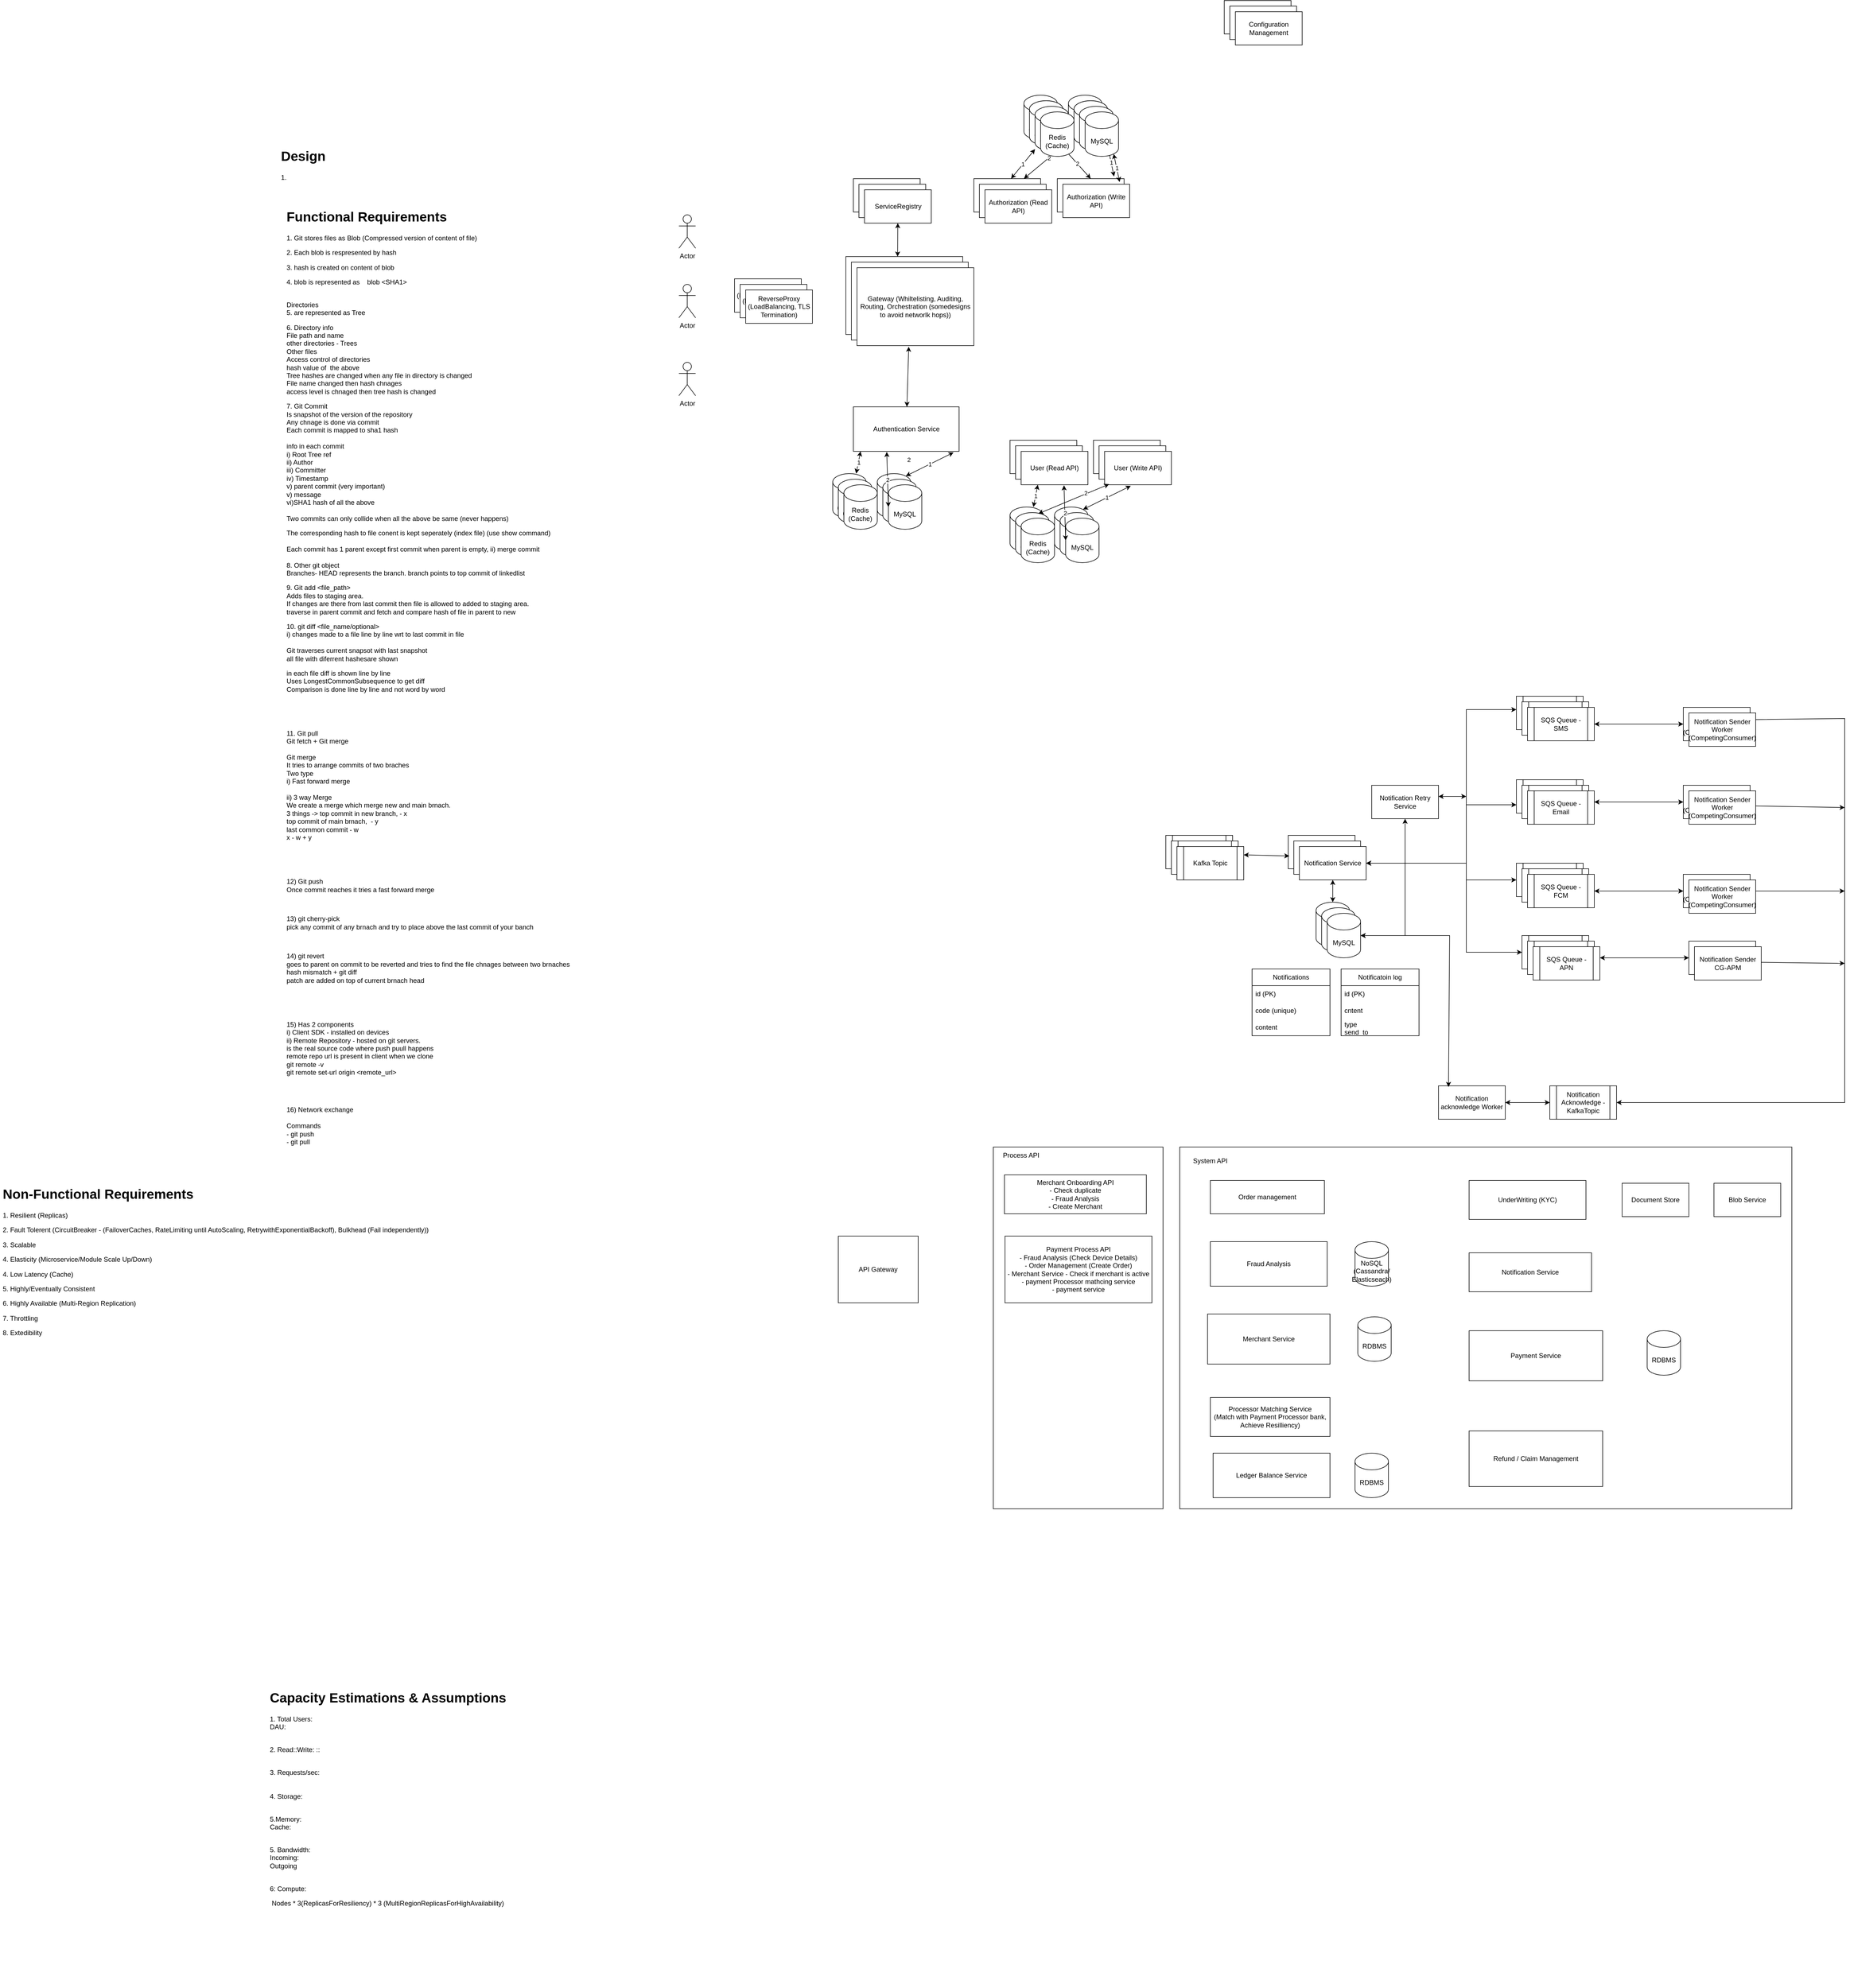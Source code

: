 <mxfile version="20.8.3"><diagram id="5IbY6chEuLYtdWxYGzNw" name="Page-1"><mxGraphModel dx="2820" dy="1535" grid="1" gridSize="10" guides="1" tooltips="1" connect="1" arrows="1" fold="1" page="1" pageScale="1" pageWidth="850" pageHeight="1100" math="0" shadow="0"><root><mxCell id="0"/><mxCell id="1" parent="0"/><mxCell id="gwHCqsxIp7rP5MhEEpe_-1" value="API Gateway (Authentication)" style="rounded=0;whiteSpace=wrap;html=1;" parent="1" vertex="1"><mxGeometry x="170" y="160" width="210" height="140" as="geometry"/></mxCell><mxCell id="gwHCqsxIp7rP5MhEEpe_-2" value="Authorization" style="rounded=0;whiteSpace=wrap;html=1;" parent="1" vertex="1"><mxGeometry x="550" y="20" width="120" height="60" as="geometry"/></mxCell><mxCell id="gwHCqsxIp7rP5MhEEpe_-3" value="ServiceRegistry" style="rounded=0;whiteSpace=wrap;html=1;" parent="1" vertex="1"><mxGeometry x="183.52" y="20" width="120" height="60" as="geometry"/></mxCell><mxCell id="gwHCqsxIp7rP5MhEEpe_-4" value="ReverseProxy (LoadBalancing, TLS Termination)" style="rounded=0;whiteSpace=wrap;html=1;" parent="1" vertex="1"><mxGeometry x="-30" y="200" width="120" height="60" as="geometry"/></mxCell><mxCell id="gwHCqsxIp7rP5MhEEpe_-5" value="ReverseProxy (LoadBalancing, TLS Termination)" style="rounded=0;whiteSpace=wrap;html=1;" parent="1" vertex="1"><mxGeometry x="-20" y="210" width="120" height="60" as="geometry"/></mxCell><mxCell id="gwHCqsxIp7rP5MhEEpe_-6" value="ReverseProxy (LoadBalancing, TLS Termination)" style="rounded=0;whiteSpace=wrap;html=1;" parent="1" vertex="1"><mxGeometry x="-10" y="220" width="120" height="60" as="geometry"/></mxCell><mxCell id="gwHCqsxIp7rP5MhEEpe_-7" value="API Gateway (Authentication)" style="rounded=0;whiteSpace=wrap;html=1;" parent="1" vertex="1"><mxGeometry x="180" y="170" width="210" height="140" as="geometry"/></mxCell><mxCell id="gwHCqsxIp7rP5MhEEpe_-8" value="Gateway (Whiltelisting, Auditing, Routing, Orchestration (somedesigns to avoid networlk hops))" style="rounded=0;whiteSpace=wrap;html=1;" parent="1" vertex="1"><mxGeometry x="190" y="180" width="210" height="140" as="geometry"/></mxCell><mxCell id="gwHCqsxIp7rP5MhEEpe_-9" value="ServiceRegistry" style="rounded=0;whiteSpace=wrap;html=1;" parent="1" vertex="1"><mxGeometry x="193.52" y="30" width="120" height="60" as="geometry"/></mxCell><mxCell id="gwHCqsxIp7rP5MhEEpe_-10" value="ServiceRegistry" style="rounded=0;whiteSpace=wrap;html=1;" parent="1" vertex="1"><mxGeometry x="203.52" y="40" width="120" height="60" as="geometry"/></mxCell><mxCell id="gwHCqsxIp7rP5MhEEpe_-11" value="Authorization (Write API)" style="rounded=0;whiteSpace=wrap;html=1;" parent="1" vertex="1"><mxGeometry x="560" y="30" width="120" height="60" as="geometry"/></mxCell><mxCell id="gwHCqsxIp7rP5MhEEpe_-13" value="User" style="rounded=0;whiteSpace=wrap;html=1;" parent="1" vertex="1"><mxGeometry x="465" y="490" width="120" height="60" as="geometry"/></mxCell><mxCell id="gwHCqsxIp7rP5MhEEpe_-14" value="User" style="rounded=0;whiteSpace=wrap;html=1;" parent="1" vertex="1"><mxGeometry x="475" y="500" width="120" height="60" as="geometry"/></mxCell><mxCell id="gwHCqsxIp7rP5MhEEpe_-15" value="User (Read API)" style="rounded=0;whiteSpace=wrap;html=1;" parent="1" vertex="1"><mxGeometry x="485" y="510" width="120" height="60" as="geometry"/></mxCell><mxCell id="gwHCqsxIp7rP5MhEEpe_-16" value="MySQL" style="shape=cylinder3;whiteSpace=wrap;html=1;boundedLbl=1;backgroundOutline=1;size=15;" parent="1" vertex="1"><mxGeometry x="570" y="-130" width="60" height="80" as="geometry"/></mxCell><mxCell id="gwHCqsxIp7rP5MhEEpe_-18" value="Redis (Cache)" style="shape=cylinder3;whiteSpace=wrap;html=1;boundedLbl=1;backgroundOutline=1;size=15;" parent="1" vertex="1"><mxGeometry x="490" y="-130" width="60" height="80" as="geometry"/></mxCell><mxCell id="gwHCqsxIp7rP5MhEEpe_-22" value="MySQL" style="shape=cylinder3;whiteSpace=wrap;html=1;boundedLbl=1;backgroundOutline=1;size=15;" parent="1" vertex="1"><mxGeometry x="580" y="-120" width="60" height="80" as="geometry"/></mxCell><mxCell id="gwHCqsxIp7rP5MhEEpe_-23" value="Redis (Cache)" style="shape=cylinder3;whiteSpace=wrap;html=1;boundedLbl=1;backgroundOutline=1;size=15;" parent="1" vertex="1"><mxGeometry x="500" y="-120" width="60" height="80" as="geometry"/></mxCell><mxCell id="gwHCqsxIp7rP5MhEEpe_-24" value="MySQL" style="shape=cylinder3;whiteSpace=wrap;html=1;boundedLbl=1;backgroundOutline=1;size=15;" parent="1" vertex="1"><mxGeometry x="590" y="-110" width="60" height="80" as="geometry"/></mxCell><mxCell id="gwHCqsxIp7rP5MhEEpe_-25" value="Redis (Cache)" style="shape=cylinder3;whiteSpace=wrap;html=1;boundedLbl=1;backgroundOutline=1;size=15;" parent="1" vertex="1"><mxGeometry x="510" y="-110" width="60" height="80" as="geometry"/></mxCell><mxCell id="gwHCqsxIp7rP5MhEEpe_-55" value="Authorization" style="rounded=0;whiteSpace=wrap;html=1;" parent="1" vertex="1"><mxGeometry x="400" y="20" width="120" height="60" as="geometry"/></mxCell><mxCell id="gwHCqsxIp7rP5MhEEpe_-56" value="Authorization" style="rounded=0;whiteSpace=wrap;html=1;" parent="1" vertex="1"><mxGeometry x="410" y="30" width="120" height="60" as="geometry"/></mxCell><mxCell id="gwHCqsxIp7rP5MhEEpe_-57" value="Authorization (Read API)" style="rounded=0;whiteSpace=wrap;html=1;" parent="1" vertex="1"><mxGeometry x="420" y="40" width="120" height="60" as="geometry"/></mxCell><mxCell id="gwHCqsxIp7rP5MhEEpe_-58" value="1" style="endArrow=classic;startArrow=classic;html=1;rounded=0;exitX=0.85;exitY=-0.067;exitDx=0;exitDy=0;exitPerimeter=0;entryX=0.855;entryY=1;entryDx=0;entryDy=-4.35;entryPerimeter=0;" parent="1" source="gwHCqsxIp7rP5MhEEpe_-2" target="gwHCqsxIp7rP5MhEEpe_-24" edge="1"><mxGeometry width="50" height="50" relative="1" as="geometry"><mxPoint x="660" y="-30" as="sourcePoint"/><mxPoint x="710" y="-80" as="targetPoint"/></mxGeometry></mxCell><mxCell id="gwHCqsxIp7rP5MhEEpe_-59" value="1" style="endArrow=classic;startArrow=classic;html=1;rounded=0;exitX=0.558;exitY=0;exitDx=0;exitDy=0;exitPerimeter=0;" parent="1" source="gwHCqsxIp7rP5MhEEpe_-55" target="gwHCqsxIp7rP5MhEEpe_-25" edge="1"><mxGeometry width="50" height="50" relative="1" as="geometry"><mxPoint x="660" y="-30" as="sourcePoint"/><mxPoint x="710" y="-80" as="targetPoint"/></mxGeometry></mxCell><mxCell id="gwHCqsxIp7rP5MhEEpe_-60" value="2" style="endArrow=classic;startArrow=classic;html=1;rounded=0;exitX=0.75;exitY=0;exitDx=0;exitDy=0;entryX=0;entryY=1;entryDx=0;entryDy=-15;entryPerimeter=0;" parent="1" source="gwHCqsxIp7rP5MhEEpe_-55" target="gwHCqsxIp7rP5MhEEpe_-22" edge="1"><mxGeometry width="50" height="50" relative="1" as="geometry"><mxPoint x="660" y="-30" as="sourcePoint"/><mxPoint x="710" y="-80" as="targetPoint"/></mxGeometry></mxCell><mxCell id="gwHCqsxIp7rP5MhEEpe_-61" value="2" style="endArrow=classic;startArrow=classic;html=1;rounded=0;exitX=0.5;exitY=0;exitDx=0;exitDy=0;entryX=0.855;entryY=1;entryDx=0;entryDy=-4.35;entryPerimeter=0;" parent="1" source="gwHCqsxIp7rP5MhEEpe_-2" target="gwHCqsxIp7rP5MhEEpe_-25" edge="1"><mxGeometry width="50" height="50" relative="1" as="geometry"><mxPoint x="660" y="-30" as="sourcePoint"/><mxPoint x="710" y="-80" as="targetPoint"/></mxGeometry></mxCell><mxCell id="gwHCqsxIp7rP5MhEEpe_-63" value="MySQL" style="shape=cylinder3;whiteSpace=wrap;html=1;boundedLbl=1;backgroundOutline=1;size=15;" parent="1" vertex="1"><mxGeometry x="580" y="-120" width="60" height="80" as="geometry"/></mxCell><mxCell id="gwHCqsxIp7rP5MhEEpe_-64" value="Redis (Cache)" style="shape=cylinder3;whiteSpace=wrap;html=1;boundedLbl=1;backgroundOutline=1;size=15;" parent="1" vertex="1"><mxGeometry x="500" y="-120" width="60" height="80" as="geometry"/></mxCell><mxCell id="gwHCqsxIp7rP5MhEEpe_-65" value="MySQL" style="shape=cylinder3;whiteSpace=wrap;html=1;boundedLbl=1;backgroundOutline=1;size=15;" parent="1" vertex="1"><mxGeometry x="590" y="-110" width="60" height="80" as="geometry"/></mxCell><mxCell id="gwHCqsxIp7rP5MhEEpe_-66" value="Redis (Cache)" style="shape=cylinder3;whiteSpace=wrap;html=1;boundedLbl=1;backgroundOutline=1;size=15;" parent="1" vertex="1"><mxGeometry x="510" y="-110" width="60" height="80" as="geometry"/></mxCell><mxCell id="gwHCqsxIp7rP5MhEEpe_-67" value="MySQL" style="shape=cylinder3;whiteSpace=wrap;html=1;boundedLbl=1;backgroundOutline=1;size=15;" parent="1" vertex="1"><mxGeometry x="600" y="-100" width="60" height="80" as="geometry"/></mxCell><mxCell id="gwHCqsxIp7rP5MhEEpe_-68" value="Redis (Cache)" style="shape=cylinder3;whiteSpace=wrap;html=1;boundedLbl=1;backgroundOutline=1;size=15;" parent="1" vertex="1"><mxGeometry x="520" y="-100" width="60" height="80" as="geometry"/></mxCell><mxCell id="gwHCqsxIp7rP5MhEEpe_-69" value="1" style="endArrow=classic;startArrow=classic;html=1;rounded=0;exitX=0.85;exitY=-0.067;exitDx=0;exitDy=0;exitPerimeter=0;entryX=0.855;entryY=1;entryDx=0;entryDy=-4.35;entryPerimeter=0;" parent="1" target="gwHCqsxIp7rP5MhEEpe_-67" edge="1"><mxGeometry width="50" height="50" relative="1" as="geometry"><mxPoint x="662" y="25.98" as="sourcePoint"/><mxPoint x="720" y="-70" as="targetPoint"/></mxGeometry></mxCell><mxCell id="gwHCqsxIp7rP5MhEEpe_-70" value="MySQL" style="shape=cylinder3;whiteSpace=wrap;html=1;boundedLbl=1;backgroundOutline=1;size=15;" parent="1" vertex="1"><mxGeometry x="545" y="610" width="60" height="80" as="geometry"/></mxCell><mxCell id="gwHCqsxIp7rP5MhEEpe_-71" value="Redis (Cache)" style="shape=cylinder3;whiteSpace=wrap;html=1;boundedLbl=1;backgroundOutline=1;size=15;" parent="1" vertex="1"><mxGeometry x="465" y="610" width="60" height="80" as="geometry"/></mxCell><mxCell id="gwHCqsxIp7rP5MhEEpe_-72" value="MySQL" style="shape=cylinder3;whiteSpace=wrap;html=1;boundedLbl=1;backgroundOutline=1;size=15;" parent="1" vertex="1"><mxGeometry x="555" y="620" width="60" height="80" as="geometry"/></mxCell><mxCell id="gwHCqsxIp7rP5MhEEpe_-73" value="Redis (Cache)" style="shape=cylinder3;whiteSpace=wrap;html=1;boundedLbl=1;backgroundOutline=1;size=15;" parent="1" vertex="1"><mxGeometry x="475" y="620" width="60" height="80" as="geometry"/></mxCell><mxCell id="gwHCqsxIp7rP5MhEEpe_-74" value="MySQL" style="shape=cylinder3;whiteSpace=wrap;html=1;boundedLbl=1;backgroundOutline=1;size=15;" parent="1" vertex="1"><mxGeometry x="565" y="630" width="60" height="80" as="geometry"/></mxCell><mxCell id="gwHCqsxIp7rP5MhEEpe_-75" value="Redis (Cache)" style="shape=cylinder3;whiteSpace=wrap;html=1;boundedLbl=1;backgroundOutline=1;size=15;" parent="1" vertex="1"><mxGeometry x="485" y="630" width="60" height="80" as="geometry"/></mxCell><mxCell id="gwHCqsxIp7rP5MhEEpe_-77" value="1" style="endArrow=classic;startArrow=classic;html=1;rounded=0;exitX=0.7;exitY=0;exitDx=0;exitDy=0;exitPerimeter=0;entryX=0.25;entryY=1;entryDx=0;entryDy=0;" parent="1" source="gwHCqsxIp7rP5MhEEpe_-71" target="gwHCqsxIp7rP5MhEEpe_-15" edge="1"><mxGeometry width="50" height="50" relative="1" as="geometry"><mxPoint x="965" y="460" as="sourcePoint"/><mxPoint x="1015" y="410" as="targetPoint"/></mxGeometry></mxCell><mxCell id="gwHCqsxIp7rP5MhEEpe_-79" value="User" style="rounded=0;whiteSpace=wrap;html=1;" parent="1" vertex="1"><mxGeometry x="615" y="490" width="120" height="60" as="geometry"/></mxCell><mxCell id="gwHCqsxIp7rP5MhEEpe_-80" value="User" style="rounded=0;whiteSpace=wrap;html=1;" parent="1" vertex="1"><mxGeometry x="625" y="500" width="120" height="60" as="geometry"/></mxCell><mxCell id="gwHCqsxIp7rP5MhEEpe_-81" value="User (Write API)" style="rounded=0;whiteSpace=wrap;html=1;" parent="1" vertex="1"><mxGeometry x="635" y="510" width="120" height="60" as="geometry"/></mxCell><mxCell id="gwHCqsxIp7rP5MhEEpe_-82" value="1" style="endArrow=classic;startArrow=classic;html=1;rounded=0;exitX=0.855;exitY=0;exitDx=0;exitDy=4.35;exitPerimeter=0;entryX=0.392;entryY=1.033;entryDx=0;entryDy=0;entryPerimeter=0;" parent="1" source="gwHCqsxIp7rP5MhEEpe_-70" target="gwHCqsxIp7rP5MhEEpe_-81" edge="1"><mxGeometry width="50" height="50" relative="1" as="geometry"><mxPoint x="965" y="550" as="sourcePoint"/><mxPoint x="1015" y="500" as="targetPoint"/></mxGeometry></mxCell><mxCell id="gwHCqsxIp7rP5MhEEpe_-83" value="2" style="endArrow=classic;startArrow=classic;html=1;rounded=0;entryX=0.642;entryY=1.017;entryDx=0;entryDy=0;entryPerimeter=0;exitX=0;exitY=0.5;exitDx=0;exitDy=0;exitPerimeter=0;" parent="1" source="gwHCqsxIp7rP5MhEEpe_-74" target="gwHCqsxIp7rP5MhEEpe_-15" edge="1"><mxGeometry width="50" height="50" relative="1" as="geometry"><mxPoint x="965" y="550" as="sourcePoint"/><mxPoint x="1015" y="500" as="targetPoint"/></mxGeometry></mxCell><mxCell id="gwHCqsxIp7rP5MhEEpe_-84" value="" style="endArrow=classic;startArrow=classic;html=1;rounded=0;exitX=0.683;exitY=0.025;exitDx=0;exitDy=0;exitPerimeter=0;entryX=0.067;entryY=0.983;entryDx=0;entryDy=0;entryPerimeter=0;" parent="1" source="gwHCqsxIp7rP5MhEEpe_-73" target="gwHCqsxIp7rP5MhEEpe_-81" edge="1"><mxGeometry width="50" height="50" relative="1" as="geometry"><mxPoint x="965" y="550" as="sourcePoint"/><mxPoint x="1015" y="500" as="targetPoint"/></mxGeometry></mxCell><mxCell id="gwHCqsxIp7rP5MhEEpe_-85" value="2" style="edgeLabel;html=1;align=center;verticalAlign=middle;resizable=0;points=[];" parent="gwHCqsxIp7rP5MhEEpe_-84" vertex="1" connectable="0"><mxGeometry x="0.352" y="2" relative="1" as="geometry"><mxPoint as="offset"/></mxGeometry></mxCell><mxCell id="gwHCqsxIp7rP5MhEEpe_-108" value="Authentication Service" style="rounded=0;whiteSpace=wrap;html=1;" parent="1" vertex="1"><mxGeometry x="183.52" y="430" width="190" height="80" as="geometry"/></mxCell><mxCell id="gwHCqsxIp7rP5MhEEpe_-109" value="MySQL" style="shape=cylinder3;whiteSpace=wrap;html=1;boundedLbl=1;backgroundOutline=1;size=15;" parent="1" vertex="1"><mxGeometry x="226.48" y="550" width="60" height="80" as="geometry"/></mxCell><mxCell id="gwHCqsxIp7rP5MhEEpe_-110" value="Redis (Cache)" style="shape=cylinder3;whiteSpace=wrap;html=1;boundedLbl=1;backgroundOutline=1;size=15;" parent="1" vertex="1"><mxGeometry x="146.48" y="550" width="60" height="80" as="geometry"/></mxCell><mxCell id="gwHCqsxIp7rP5MhEEpe_-111" value="MySQL" style="shape=cylinder3;whiteSpace=wrap;html=1;boundedLbl=1;backgroundOutline=1;size=15;" parent="1" vertex="1"><mxGeometry x="236.48" y="560" width="60" height="80" as="geometry"/></mxCell><mxCell id="gwHCqsxIp7rP5MhEEpe_-112" value="Redis (Cache)" style="shape=cylinder3;whiteSpace=wrap;html=1;boundedLbl=1;backgroundOutline=1;size=15;" parent="1" vertex="1"><mxGeometry x="156.48" y="560" width="60" height="80" as="geometry"/></mxCell><mxCell id="gwHCqsxIp7rP5MhEEpe_-113" value="MySQL" style="shape=cylinder3;whiteSpace=wrap;html=1;boundedLbl=1;backgroundOutline=1;size=15;" parent="1" vertex="1"><mxGeometry x="246.48" y="570" width="60" height="80" as="geometry"/></mxCell><mxCell id="gwHCqsxIp7rP5MhEEpe_-114" value="Redis (Cache)" style="shape=cylinder3;whiteSpace=wrap;html=1;boundedLbl=1;backgroundOutline=1;size=15;" parent="1" vertex="1"><mxGeometry x="166.48" y="570" width="60" height="80" as="geometry"/></mxCell><mxCell id="gwHCqsxIp7rP5MhEEpe_-115" value="1" style="endArrow=classic;startArrow=classic;html=1;rounded=0;exitX=0.7;exitY=0;exitDx=0;exitDy=0;exitPerimeter=0;entryX=0.25;entryY=1;entryDx=0;entryDy=0;" parent="1" source="gwHCqsxIp7rP5MhEEpe_-110" edge="1"><mxGeometry width="50" height="50" relative="1" as="geometry"><mxPoint x="646.48" y="400" as="sourcePoint"/><mxPoint x="196.48" y="510" as="targetPoint"/></mxGeometry></mxCell><mxCell id="gwHCqsxIp7rP5MhEEpe_-116" value="1" style="endArrow=classic;startArrow=classic;html=1;rounded=0;exitX=0.855;exitY=0;exitDx=0;exitDy=4.35;exitPerimeter=0;entryX=0.392;entryY=1.033;entryDx=0;entryDy=0;entryPerimeter=0;" parent="1" source="gwHCqsxIp7rP5MhEEpe_-109" edge="1"><mxGeometry width="50" height="50" relative="1" as="geometry"><mxPoint x="646.48" y="490" as="sourcePoint"/><mxPoint x="363.52" y="511.98" as="targetPoint"/></mxGeometry></mxCell><mxCell id="gwHCqsxIp7rP5MhEEpe_-117" value="2" style="endArrow=classic;startArrow=classic;html=1;rounded=0;entryX=0.642;entryY=1.017;entryDx=0;entryDy=0;entryPerimeter=0;exitX=0;exitY=0.5;exitDx=0;exitDy=0;exitPerimeter=0;" parent="1" source="gwHCqsxIp7rP5MhEEpe_-113" edge="1"><mxGeometry width="50" height="50" relative="1" as="geometry"><mxPoint x="646.48" y="490" as="sourcePoint"/><mxPoint x="243.52" y="511.02" as="targetPoint"/></mxGeometry></mxCell><mxCell id="gwHCqsxIp7rP5MhEEpe_-118" value="2" style="edgeLabel;html=1;align=center;verticalAlign=middle;resizable=0;points=[];" parent="1" vertex="1" connectable="0"><mxGeometry x="282.517" y="524.34" as="geometry"/></mxCell><mxCell id="gwHCqsxIp7rP5MhEEpe_-119" value="" style="endArrow=classic;startArrow=classic;html=1;rounded=0;exitX=0.443;exitY=0;exitDx=0;exitDy=0;exitPerimeter=0;" parent="1" source="gwHCqsxIp7rP5MhEEpe_-1" target="gwHCqsxIp7rP5MhEEpe_-10" edge="1"><mxGeometry width="50" height="50" relative="1" as="geometry"><mxPoint x="670" y="270" as="sourcePoint"/><mxPoint x="720" y="220" as="targetPoint"/></mxGeometry></mxCell><mxCell id="kbgFcAGoHfSZG_7xuQN--1" value="&lt;h1&gt;Functional Requirements&lt;br&gt;&lt;/h1&gt;&lt;p&gt;1. Git stores files as Blob (Compressed version of content of file)&lt;br&gt;&lt;/p&gt;&lt;p&gt;2. Each blob is respresented by hash&lt;br&gt;&lt;/p&gt;&lt;p&gt;3. hash is created on content of blob&lt;br&gt;&lt;/p&gt;&lt;p&gt;4. blob is represented as&amp;nbsp;&amp;nbsp;&amp;nbsp; blob &amp;lt;SHA1&amp;gt;&lt;br&gt;&lt;/p&gt;&lt;p&gt;&lt;br&gt;Directories&lt;br&gt;5. are represented as Tree&lt;br&gt;&lt;/p&gt;&lt;p&gt;6. Directory info&lt;br&gt;File path and name&lt;br&gt;other directories - Trees&lt;br&gt;Other files&lt;br&gt;Access control of directories&lt;br&gt;hash value of&amp;nbsp; the above&lt;br&gt;Tree hashes are changed when any file in directory is changed&lt;br&gt;File name changed then hash chnages&lt;br&gt;access level is chnaged then tree hash is changed&lt;br&gt;&lt;/p&gt;&lt;p&gt;7. Git Commit&lt;br&gt;Is snapshot of the version of the repository&lt;br&gt;Any chnage is done via commit&lt;br&gt;Each commit is mapped to sha1 hash&lt;br&gt;&lt;br&gt;info in each commit&lt;br&gt;i) Root Tree ref&lt;br&gt;ii) Author&lt;br&gt;iii) Committer&lt;br&gt;iv) Timestamp&lt;br&gt;v) parent commit (very important)&lt;br&gt;v) message&lt;br&gt;vi)SHA1 hash of all the above&lt;br&gt;&lt;br&gt;Two commits can only collide when all the above be same (never happens)&lt;br&gt;&lt;/p&gt;&lt;p&gt;The corresponding hash to file conent is kept seperately (index file) (use show command)&lt;br&gt;&lt;br&gt;Each commit has 1 parent except first commit when parent is empty, ii) merge commit&lt;br&gt;&lt;br&gt;8. Other git object&lt;br&gt;Branches- HEAD represents the branch. branch points to top commit of linkedlist&lt;br&gt;&lt;/p&gt;&lt;p&gt;9. Git add &amp;lt;file_path&amp;gt;&lt;br&gt;Adds files to staging area.&lt;br&gt;If changes are there from last commit then file is allowed to added to staging area.&lt;br&gt;traverse in parent commit and fetch and compare hash of file in parent to new&lt;br&gt;&lt;/p&gt;&lt;p&gt;10. git diff &amp;lt;file_name/optional&amp;gt;&lt;br&gt;i) changes made to a file line by line wrt to last commit in file&lt;br&gt;&lt;br&gt;Git traverses current snapsot with last snapshot&lt;br&gt;all file with diferrent hashesare shown&lt;/p&gt;&lt;p&gt;in each file diff is shown line by line&lt;br&gt;Uses LongestCommonSubsequence to get diff&lt;br&gt;Comparison is done line by line and not word by word&lt;/p&gt;&lt;p&gt;&lt;br&gt;&lt;/p&gt;&lt;p&gt;&lt;br&gt;&lt;/p&gt;&lt;p&gt;11. Git pull&lt;br&gt;Git fetch + Git merge&lt;br&gt;&lt;br&gt;Git merge&lt;br&gt;It tries to arrange commits of two braches&lt;br&gt;Two type&lt;br&gt;i) Fast forward merge&lt;br&gt;&lt;br&gt;ii) 3 way Merge&lt;br&gt;We create a merge which merge new and main brnach.&lt;br&gt;3 things -&amp;gt; top commit in new branch, - x &lt;br&gt;top commit of main brnach,&amp;nbsp; - y&lt;br&gt;last common commit - w&lt;br&gt;x - w + y&lt;/p&gt;&lt;p&gt;&lt;br&gt;&lt;/p&gt;&lt;p&gt;&lt;br&gt;&lt;/p&gt;&lt;p&gt;12) Git push&lt;br&gt;Once commit reaches it tries a fast forward merge&lt;/p&gt;&lt;p&gt;&lt;br&gt;&lt;/p&gt;&lt;p&gt;13) git cherry-pick&lt;br&gt;pick any commit of any brnach and try to place above the last commit of your banch&lt;/p&gt;&lt;p&gt;&lt;br&gt;&lt;/p&gt;&lt;p&gt;14) git revert&lt;br&gt;goes to parent on commit to be reverted and tries to find the file chnages between two brnaches&lt;br&gt;hash mismatch + git diff&lt;br&gt;patch are added on top of current brnach head&lt;/p&gt;&lt;p&gt;&lt;br&gt;&lt;/p&gt;&lt;p&gt;&lt;br&gt;&lt;/p&gt;&lt;p&gt;15) Has 2 components&lt;br&gt;i) Client SDK - installed on devices&lt;br&gt;ii) Remote Repository - hosted on git servers.&lt;br&gt;is the real source code where push puull happens&lt;br&gt;remote repo url is present in client when we clone&lt;br&gt;git remote -v&lt;br&gt;git remote set-url origin &amp;lt;remote_url&amp;gt;&lt;br&gt;&lt;br&gt;&lt;/p&gt;&lt;p&gt;&lt;br&gt;&lt;/p&gt;&lt;p&gt;16) Network exchange&lt;br&gt;&lt;br&gt;Commands&lt;br&gt;- git push&lt;br&gt;- git pull&lt;br&gt;&lt;/p&gt;" style="text;html=1;strokeColor=none;fillColor=none;spacing=5;spacingTop=-20;whiteSpace=wrap;overflow=hidden;rounded=0;" parent="1" vertex="1"><mxGeometry x="-840" y="69" width="650" height="1801" as="geometry"/></mxCell><mxCell id="kbgFcAGoHfSZG_7xuQN--2" value="&lt;h1&gt;Non-Functional Requirements&lt;br&gt;&lt;/h1&gt;&lt;p&gt;1. Resilient (Replicas)&lt;br&gt;&lt;/p&gt;&lt;p&gt;2. Fault Tolerent (CircuitBreaker - (FailoverCaches, RateLimiting until AutoScaling, RetrywithExponentialBackoff), Bulkhead (Fail independently))&lt;br&gt;&lt;/p&gt;&lt;p&gt;3. Scalable&lt;/p&gt;&lt;p&gt;4. Elasticity (Microservice/Module Scale Up/Down)&lt;br&gt;&lt;/p&gt;&lt;p&gt;4. Low Latency (Cache)&lt;br&gt;&lt;/p&gt;&lt;p&gt;5. Highly/Eventually Consistent&lt;/p&gt;&lt;p&gt;6. Highly Available (Multi-Region Replication)&lt;br&gt;&lt;/p&gt;&lt;p&gt;7. Throttling&lt;/p&gt;&lt;p&gt;8. Extedibility&lt;br&gt;&lt;/p&gt;" style="text;html=1;strokeColor=none;fillColor=none;spacing=5;spacingTop=-20;whiteSpace=wrap;overflow=hidden;rounded=0;" parent="1" vertex="1"><mxGeometry x="-1350" y="1825" width="779" height="290" as="geometry"/></mxCell><mxCell id="kbgFcAGoHfSZG_7xuQN--3" value="&lt;h1&gt;Design&lt;br&gt;&lt;/h1&gt;&lt;p&gt;1.&lt;/p&gt;" style="text;html=1;strokeColor=none;fillColor=none;spacing=5;spacingTop=-20;whiteSpace=wrap;overflow=hidden;rounded=0;" parent="1" vertex="1"><mxGeometry x="-850" y="-40" width="720" height="160" as="geometry"/></mxCell><mxCell id="kbgFcAGoHfSZG_7xuQN--4" value="Actor" style="shape=umlActor;verticalLabelPosition=bottom;verticalAlign=top;html=1;outlineConnect=0;" parent="1" vertex="1"><mxGeometry x="-130" y="210" width="30" height="60" as="geometry"/></mxCell><mxCell id="kbgFcAGoHfSZG_7xuQN--5" value="Actor" style="shape=umlActor;verticalLabelPosition=bottom;verticalAlign=top;html=1;outlineConnect=0;" parent="1" vertex="1"><mxGeometry x="-130" y="350" width="30" height="60" as="geometry"/></mxCell><mxCell id="kbgFcAGoHfSZG_7xuQN--6" value="Actor" style="shape=umlActor;verticalLabelPosition=bottom;verticalAlign=top;html=1;outlineConnect=0;" parent="1" vertex="1"><mxGeometry x="-130" y="85" width="30" height="60" as="geometry"/></mxCell><mxCell id="kbgFcAGoHfSZG_7xuQN--7" value="" style="shape=process;whiteSpace=wrap;html=1;backgroundOutline=1;" parent="1" vertex="1"><mxGeometry x="745" y="1200" width="120" height="60" as="geometry"/></mxCell><mxCell id="kbgFcAGoHfSZG_7xuQN--11" value="Configuration Management" style="rounded=0;whiteSpace=wrap;html=1;" parent="1" vertex="1"><mxGeometry x="850" y="-300" width="120" height="60" as="geometry"/></mxCell><mxCell id="kbgFcAGoHfSZG_7xuQN--12" value="Configuration Management" style="rounded=0;whiteSpace=wrap;html=1;" parent="1" vertex="1"><mxGeometry x="860" y="-290" width="120" height="60" as="geometry"/></mxCell><mxCell id="kbgFcAGoHfSZG_7xuQN--13" value="Configuration Management" style="rounded=0;whiteSpace=wrap;html=1;" parent="1" vertex="1"><mxGeometry x="870" y="-280" width="120" height="60" as="geometry"/></mxCell><mxCell id="kbgFcAGoHfSZG_7xuQN--14" value="" style="endArrow=classic;startArrow=classic;html=1;rounded=0;entryX=0.443;entryY=1.014;entryDx=0;entryDy=0;entryPerimeter=0;" parent="1" source="gwHCqsxIp7rP5MhEEpe_-108" target="gwHCqsxIp7rP5MhEEpe_-8" edge="1"><mxGeometry width="50" height="50" relative="1" as="geometry"><mxPoint x="600" y="470" as="sourcePoint"/><mxPoint x="650" y="420" as="targetPoint"/></mxGeometry></mxCell><mxCell id="kbgFcAGoHfSZG_7xuQN--15" value="" style="shape=process;whiteSpace=wrap;html=1;backgroundOutline=1;" parent="1" vertex="1"><mxGeometry x="755" y="1210" width="120" height="60" as="geometry"/></mxCell><mxCell id="kbgFcAGoHfSZG_7xuQN--16" value="Kafka Topic" style="shape=process;whiteSpace=wrap;html=1;backgroundOutline=1;" parent="1" vertex="1"><mxGeometry x="765" y="1220" width="120" height="60" as="geometry"/></mxCell><mxCell id="kbgFcAGoHfSZG_7xuQN--17" value="Notification Service" style="rounded=0;whiteSpace=wrap;html=1;" parent="1" vertex="1"><mxGeometry x="965" y="1200" width="120" height="60" as="geometry"/></mxCell><mxCell id="kbgFcAGoHfSZG_7xuQN--18" value="Notification Service" style="rounded=0;whiteSpace=wrap;html=1;" parent="1" vertex="1"><mxGeometry x="975" y="1210" width="120" height="60" as="geometry"/></mxCell><mxCell id="kbgFcAGoHfSZG_7xuQN--19" value="Notification Service" style="rounded=0;whiteSpace=wrap;html=1;" parent="1" vertex="1"><mxGeometry x="985" y="1220" width="120" height="60" as="geometry"/></mxCell><mxCell id="kbgFcAGoHfSZG_7xuQN--21" value="" style="shape=process;whiteSpace=wrap;html=1;backgroundOutline=1;" parent="1" vertex="1"><mxGeometry x="1375" y="950" width="120" height="60" as="geometry"/></mxCell><mxCell id="kbgFcAGoHfSZG_7xuQN--22" value="" style="shape=process;whiteSpace=wrap;html=1;backgroundOutline=1;" parent="1" vertex="1"><mxGeometry x="1375" y="1100" width="120" height="60" as="geometry"/></mxCell><mxCell id="kbgFcAGoHfSZG_7xuQN--23" value="" style="shape=process;whiteSpace=wrap;html=1;backgroundOutline=1;" parent="1" vertex="1"><mxGeometry x="1375" y="1250" width="120" height="60" as="geometry"/></mxCell><mxCell id="kbgFcAGoHfSZG_7xuQN--24" value="" style="shape=process;whiteSpace=wrap;html=1;backgroundOutline=1;" parent="1" vertex="1"><mxGeometry x="1385" y="1380" width="120" height="60" as="geometry"/></mxCell><mxCell id="kbgFcAGoHfSZG_7xuQN--25" value="" style="shape=process;whiteSpace=wrap;html=1;backgroundOutline=1;" parent="1" vertex="1"><mxGeometry x="1385" y="960" width="120" height="60" as="geometry"/></mxCell><mxCell id="kbgFcAGoHfSZG_7xuQN--26" value="&lt;div&gt;SQS Queue -&lt;/div&gt;&lt;div&gt;SMS&lt;br&gt;&lt;/div&gt;" style="shape=process;whiteSpace=wrap;html=1;backgroundOutline=1;" parent="1" vertex="1"><mxGeometry x="1395" y="970" width="120" height="60" as="geometry"/></mxCell><mxCell id="kbgFcAGoHfSZG_7xuQN--27" value="" style="shape=process;whiteSpace=wrap;html=1;backgroundOutline=1;" parent="1" vertex="1"><mxGeometry x="1385" y="1110" width="120" height="60" as="geometry"/></mxCell><mxCell id="kbgFcAGoHfSZG_7xuQN--28" value="&lt;div&gt;SQS Queue -&lt;/div&gt;&lt;div&gt;Email&lt;br&gt;&lt;/div&gt;" style="shape=process;whiteSpace=wrap;html=1;backgroundOutline=1;" parent="1" vertex="1"><mxGeometry x="1395" y="1120" width="120" height="60" as="geometry"/></mxCell><mxCell id="kbgFcAGoHfSZG_7xuQN--29" value="" style="shape=process;whiteSpace=wrap;html=1;backgroundOutline=1;" parent="1" vertex="1"><mxGeometry x="1385" y="1260" width="120" height="60" as="geometry"/></mxCell><mxCell id="kbgFcAGoHfSZG_7xuQN--30" value="&lt;div&gt;SQS Queue -&lt;/div&gt;&lt;div&gt;FCM&lt;br&gt;&lt;/div&gt;" style="shape=process;whiteSpace=wrap;html=1;backgroundOutline=1;" parent="1" vertex="1"><mxGeometry x="1395" y="1270" width="120" height="60" as="geometry"/></mxCell><mxCell id="kbgFcAGoHfSZG_7xuQN--31" value="" style="shape=process;whiteSpace=wrap;html=1;backgroundOutline=1;" parent="1" vertex="1"><mxGeometry x="1395" y="1390" width="120" height="60" as="geometry"/></mxCell><mxCell id="kbgFcAGoHfSZG_7xuQN--32" value="&lt;div&gt;SQS Queue -&lt;/div&gt;APN" style="shape=process;whiteSpace=wrap;html=1;backgroundOutline=1;" parent="1" vertex="1"><mxGeometry x="1405" y="1400" width="120" height="60" as="geometry"/></mxCell><mxCell id="kbgFcAGoHfSZG_7xuQN--33" value="" style="shape=cylinder3;whiteSpace=wrap;html=1;boundedLbl=1;backgroundOutline=1;size=15;" parent="1" vertex="1"><mxGeometry x="1015" y="1320" width="60" height="80" as="geometry"/></mxCell><mxCell id="kbgFcAGoHfSZG_7xuQN--34" value="" style="shape=cylinder3;whiteSpace=wrap;html=1;boundedLbl=1;backgroundOutline=1;size=15;" parent="1" vertex="1"><mxGeometry x="1025" y="1330" width="60" height="80" as="geometry"/></mxCell><mxCell id="kbgFcAGoHfSZG_7xuQN--35" value="MySQL" style="shape=cylinder3;whiteSpace=wrap;html=1;boundedLbl=1;backgroundOutline=1;size=15;" parent="1" vertex="1"><mxGeometry x="1035" y="1340" width="60" height="80" as="geometry"/></mxCell><mxCell id="kbgFcAGoHfSZG_7xuQN--36" value="" style="endArrow=classic;startArrow=classic;html=1;rounded=0;exitX=0.5;exitY=0;exitDx=0;exitDy=0;exitPerimeter=0;entryX=0.5;entryY=1;entryDx=0;entryDy=0;" parent="1" source="kbgFcAGoHfSZG_7xuQN--33" target="kbgFcAGoHfSZG_7xuQN--19" edge="1"><mxGeometry width="50" height="50" relative="1" as="geometry"><mxPoint x="1105" y="1210" as="sourcePoint"/><mxPoint x="1155" y="1160" as="targetPoint"/></mxGeometry></mxCell><mxCell id="kbgFcAGoHfSZG_7xuQN--38" value="" style="endArrow=classic;startArrow=classic;html=1;rounded=0;entryX=0;entryY=0.4;entryDx=0;entryDy=0;entryPerimeter=0;exitX=1;exitY=0.5;exitDx=0;exitDy=0;" parent="1" source="kbgFcAGoHfSZG_7xuQN--19" target="kbgFcAGoHfSZG_7xuQN--21" edge="1"><mxGeometry width="50" height="50" relative="1" as="geometry"><mxPoint x="1015" y="1200" as="sourcePoint"/><mxPoint x="1065" y="1150" as="targetPoint"/><Array as="points"><mxPoint x="1165" y="1250"/><mxPoint x="1285" y="1250"/><mxPoint x="1285" y="1100"/><mxPoint x="1285" y="974"/></Array></mxGeometry></mxCell><mxCell id="kbgFcAGoHfSZG_7xuQN--39" value="" style="endArrow=classic;startArrow=classic;html=1;rounded=0;entryX=0;entryY=0.75;entryDx=0;entryDy=0;" parent="1" target="kbgFcAGoHfSZG_7xuQN--22" edge="1"><mxGeometry width="50" height="50" relative="1" as="geometry"><mxPoint x="1105" y="1250" as="sourcePoint"/><mxPoint x="1155" y="1160" as="targetPoint"/><Array as="points"><mxPoint x="1285" y="1250"/><mxPoint x="1285" y="1200"/><mxPoint x="1285" y="1145"/></Array></mxGeometry></mxCell><mxCell id="kbgFcAGoHfSZG_7xuQN--40" value="" style="endArrow=classic;startArrow=classic;html=1;rounded=0;" parent="1" target="kbgFcAGoHfSZG_7xuQN--23" edge="1"><mxGeometry width="50" height="50" relative="1" as="geometry"><mxPoint x="1105" y="1250" as="sourcePoint"/><mxPoint x="1155" y="1220" as="targetPoint"/><Array as="points"><mxPoint x="1165" y="1250"/><mxPoint x="1285" y="1250"/><mxPoint x="1285" y="1280"/></Array></mxGeometry></mxCell><mxCell id="kbgFcAGoHfSZG_7xuQN--41" value="" style="endArrow=classic;startArrow=classic;html=1;rounded=0;exitX=1;exitY=0.25;exitDx=0;exitDy=0;entryX=0.017;entryY=0.617;entryDx=0;entryDy=0;entryPerimeter=0;" parent="1" source="kbgFcAGoHfSZG_7xuQN--16" target="kbgFcAGoHfSZG_7xuQN--17" edge="1"><mxGeometry width="50" height="50" relative="1" as="geometry"><mxPoint x="1105" y="1270" as="sourcePoint"/><mxPoint x="1155" y="1220" as="targetPoint"/></mxGeometry></mxCell><mxCell id="kbgFcAGoHfSZG_7xuQN--42" value="" style="endArrow=classic;startArrow=classic;html=1;rounded=0;exitX=1;exitY=0.5;exitDx=0;exitDy=0;entryX=0;entryY=0.5;entryDx=0;entryDy=0;" parent="1" source="kbgFcAGoHfSZG_7xuQN--19" target="kbgFcAGoHfSZG_7xuQN--24" edge="1"><mxGeometry width="50" height="50" relative="1" as="geometry"><mxPoint x="1105" y="1180" as="sourcePoint"/><mxPoint x="1155" y="1130" as="targetPoint"/><Array as="points"><mxPoint x="1285" y="1250"/><mxPoint x="1285" y="1410"/></Array></mxGeometry></mxCell><mxCell id="kbgFcAGoHfSZG_7xuQN--51" value="" style="endArrow=classic;startArrow=classic;html=1;rounded=0;exitX=1;exitY=0.5;exitDx=0;exitDy=0;" parent="1" source="kbgFcAGoHfSZG_7xuQN--26" target="kbgFcAGoHfSZG_7xuQN--52" edge="1"><mxGeometry width="50" height="50" relative="1" as="geometry"><mxPoint x="1265" y="1160" as="sourcePoint"/><mxPoint x="1645" y="1000" as="targetPoint"/></mxGeometry></mxCell><mxCell id="kbgFcAGoHfSZG_7xuQN--52" value="Notification Sender&lt;br&gt;Worker &lt;br&gt;(CompetingConsumer)" style="rounded=0;whiteSpace=wrap;html=1;" parent="1" vertex="1"><mxGeometry x="1675" y="970" width="120" height="60" as="geometry"/></mxCell><mxCell id="kbgFcAGoHfSZG_7xuQN--53" value="" style="endArrow=classic;startArrow=classic;html=1;rounded=0;exitX=1;exitY=0.5;exitDx=0;exitDy=0;" parent="1" target="kbgFcAGoHfSZG_7xuQN--54" edge="1"><mxGeometry width="50" height="50" relative="1" as="geometry"><mxPoint x="1515" y="1140" as="sourcePoint"/><mxPoint x="1645" y="1140" as="targetPoint"/></mxGeometry></mxCell><mxCell id="kbgFcAGoHfSZG_7xuQN--54" value="Notification Sender&lt;br&gt;Worker &lt;br&gt;(CompetingConsumer)" style="rounded=0;whiteSpace=wrap;html=1;" parent="1" vertex="1"><mxGeometry x="1675" y="1110" width="120" height="60" as="geometry"/></mxCell><mxCell id="kbgFcAGoHfSZG_7xuQN--55" value="" style="endArrow=classic;startArrow=classic;html=1;rounded=0;exitX=1;exitY=0.5;exitDx=0;exitDy=0;" parent="1" target="kbgFcAGoHfSZG_7xuQN--56" edge="1"><mxGeometry width="50" height="50" relative="1" as="geometry"><mxPoint x="1515" y="1300" as="sourcePoint"/><mxPoint x="1645" y="1300" as="targetPoint"/></mxGeometry></mxCell><mxCell id="kbgFcAGoHfSZG_7xuQN--56" value="Notification Sender&lt;br&gt;Worker &lt;br&gt;(CompetingConsumer)" style="rounded=0;whiteSpace=wrap;html=1;" parent="1" vertex="1"><mxGeometry x="1675" y="1270" width="120" height="60" as="geometry"/></mxCell><mxCell id="kbgFcAGoHfSZG_7xuQN--57" value="" style="endArrow=classic;startArrow=classic;html=1;rounded=0;exitX=1;exitY=0.5;exitDx=0;exitDy=0;" parent="1" target="kbgFcAGoHfSZG_7xuQN--58" edge="1"><mxGeometry width="50" height="50" relative="1" as="geometry"><mxPoint x="1525" y="1420" as="sourcePoint"/><mxPoint x="1655" y="1420" as="targetPoint"/></mxGeometry></mxCell><mxCell id="kbgFcAGoHfSZG_7xuQN--58" value="Notification Sender&lt;br&gt;CG-APM" style="rounded=0;whiteSpace=wrap;html=1;" parent="1" vertex="1"><mxGeometry x="1685" y="1390" width="120" height="60" as="geometry"/></mxCell><mxCell id="kbgFcAGoHfSZG_7xuQN--59" value="Notifications" style="swimlane;fontStyle=0;childLayout=stackLayout;horizontal=1;startSize=30;horizontalStack=0;resizeParent=1;resizeParentMax=0;resizeLast=0;collapsible=1;marginBottom=0;whiteSpace=wrap;html=1;" parent="1" vertex="1"><mxGeometry x="900" y="1440" width="140" height="120" as="geometry"/></mxCell><mxCell id="kbgFcAGoHfSZG_7xuQN--60" value="id (PK)" style="text;strokeColor=none;fillColor=none;align=left;verticalAlign=middle;spacingLeft=4;spacingRight=4;overflow=hidden;points=[[0,0.5],[1,0.5]];portConstraint=eastwest;rotatable=0;whiteSpace=wrap;html=1;" parent="kbgFcAGoHfSZG_7xuQN--59" vertex="1"><mxGeometry y="30" width="140" height="30" as="geometry"/></mxCell><mxCell id="kbgFcAGoHfSZG_7xuQN--61" value="code (unique)" style="text;strokeColor=none;fillColor=none;align=left;verticalAlign=middle;spacingLeft=4;spacingRight=4;overflow=hidden;points=[[0,0.5],[1,0.5]];portConstraint=eastwest;rotatable=0;whiteSpace=wrap;html=1;" parent="kbgFcAGoHfSZG_7xuQN--59" vertex="1"><mxGeometry y="60" width="140" height="30" as="geometry"/></mxCell><mxCell id="kbgFcAGoHfSZG_7xuQN--62" value="content" style="text;strokeColor=none;fillColor=none;align=left;verticalAlign=middle;spacingLeft=4;spacingRight=4;overflow=hidden;points=[[0,0.5],[1,0.5]];portConstraint=eastwest;rotatable=0;whiteSpace=wrap;html=1;" parent="kbgFcAGoHfSZG_7xuQN--59" vertex="1"><mxGeometry y="90" width="140" height="30" as="geometry"/></mxCell><mxCell id="kbgFcAGoHfSZG_7xuQN--70" value="Notificatoin log" style="swimlane;fontStyle=0;childLayout=stackLayout;horizontal=1;startSize=30;horizontalStack=0;resizeParent=1;resizeParentMax=0;resizeLast=0;collapsible=1;marginBottom=0;whiteSpace=wrap;html=1;" parent="1" vertex="1"><mxGeometry x="1060" y="1440" width="140" height="120" as="geometry"/></mxCell><mxCell id="kbgFcAGoHfSZG_7xuQN--71" value="id (PK)" style="text;strokeColor=none;fillColor=none;align=left;verticalAlign=middle;spacingLeft=4;spacingRight=4;overflow=hidden;points=[[0,0.5],[1,0.5]];portConstraint=eastwest;rotatable=0;whiteSpace=wrap;html=1;" parent="kbgFcAGoHfSZG_7xuQN--70" vertex="1"><mxGeometry y="30" width="140" height="30" as="geometry"/></mxCell><mxCell id="kbgFcAGoHfSZG_7xuQN--72" value="cntent" style="text;strokeColor=none;fillColor=none;align=left;verticalAlign=middle;spacingLeft=4;spacingRight=4;overflow=hidden;points=[[0,0.5],[1,0.5]];portConstraint=eastwest;rotatable=0;whiteSpace=wrap;html=1;" parent="kbgFcAGoHfSZG_7xuQN--70" vertex="1"><mxGeometry y="60" width="140" height="30" as="geometry"/></mxCell><mxCell id="kbgFcAGoHfSZG_7xuQN--73" value="type&lt;br&gt;send_to&lt;br&gt;retry-count&lt;br&gt;status" style="text;strokeColor=none;fillColor=none;align=left;verticalAlign=middle;spacingLeft=4;spacingRight=4;overflow=hidden;points=[[0,0.5],[1,0.5]];portConstraint=eastwest;rotatable=0;whiteSpace=wrap;html=1;" parent="kbgFcAGoHfSZG_7xuQN--70" vertex="1"><mxGeometry y="90" width="140" height="30" as="geometry"/></mxCell><mxCell id="kbgFcAGoHfSZG_7xuQN--74" value="&lt;div&gt;Notification Acknowledge - KafkaTopic&lt;/div&gt;" style="shape=process;whiteSpace=wrap;html=1;backgroundOutline=1;" parent="1" vertex="1"><mxGeometry x="1435" y="1650" width="120" height="60" as="geometry"/></mxCell><mxCell id="kbgFcAGoHfSZG_7xuQN--75" value="Notification acknowledge Worker" style="rounded=0;whiteSpace=wrap;html=1;" parent="1" vertex="1"><mxGeometry x="1235" y="1650" width="120" height="60" as="geometry"/></mxCell><mxCell id="kbgFcAGoHfSZG_7xuQN--76" value="" style="endArrow=classic;startArrow=classic;html=1;rounded=0;entryX=0;entryY=0.5;entryDx=0;entryDy=0;exitX=1;exitY=0.5;exitDx=0;exitDy=0;" parent="1" source="kbgFcAGoHfSZG_7xuQN--75" target="kbgFcAGoHfSZG_7xuQN--74" edge="1"><mxGeometry width="50" height="50" relative="1" as="geometry"><mxPoint x="1105" y="1050" as="sourcePoint"/><mxPoint x="1155" y="1000" as="targetPoint"/></mxGeometry></mxCell><mxCell id="kbgFcAGoHfSZG_7xuQN--77" value="" style="endArrow=classic;startArrow=classic;html=1;rounded=0;exitX=1;exitY=0.5;exitDx=0;exitDy=0;exitPerimeter=0;entryX=0.15;entryY=0.033;entryDx=0;entryDy=0;entryPerimeter=0;" parent="1" source="kbgFcAGoHfSZG_7xuQN--35" target="kbgFcAGoHfSZG_7xuQN--75" edge="1"><mxGeometry width="50" height="50" relative="1" as="geometry"><mxPoint x="1135" y="1400" as="sourcePoint"/><mxPoint x="1255" y="1630" as="targetPoint"/><Array as="points"><mxPoint x="1245" y="1380"/><mxPoint x="1255" y="1380"/></Array></mxGeometry></mxCell><mxCell id="kbgFcAGoHfSZG_7xuQN--79" value="Notification Retry Service" style="rounded=0;whiteSpace=wrap;html=1;" parent="1" vertex="1"><mxGeometry x="1115" y="1110" width="120" height="60" as="geometry"/></mxCell><mxCell id="kbgFcAGoHfSZG_7xuQN--80" value="" style="endArrow=classic;startArrow=classic;html=1;rounded=0;entryX=1;entryY=0.5;entryDx=0;entryDy=0;entryPerimeter=0;" parent="1" source="kbgFcAGoHfSZG_7xuQN--79" target="kbgFcAGoHfSZG_7xuQN--35" edge="1"><mxGeometry width="50" height="50" relative="1" as="geometry"><mxPoint x="1105" y="1140" as="sourcePoint"/><mxPoint x="1155" y="1090" as="targetPoint"/><Array as="points"><mxPoint x="1175" y="1380"/></Array></mxGeometry></mxCell><mxCell id="kbgFcAGoHfSZG_7xuQN--81" value="" style="endArrow=classic;startArrow=classic;html=1;rounded=0;" parent="1" source="kbgFcAGoHfSZG_7xuQN--79" edge="1"><mxGeometry width="50" height="50" relative="1" as="geometry"><mxPoint x="1105" y="1230" as="sourcePoint"/><mxPoint x="1165" y="1170" as="targetPoint"/></mxGeometry></mxCell><mxCell id="kbgFcAGoHfSZG_7xuQN--83" value="" style="endArrow=classic;startArrow=classic;html=1;rounded=0;" parent="1" edge="1"><mxGeometry width="50" height="50" relative="1" as="geometry"><mxPoint x="1235" y="1130" as="sourcePoint"/><mxPoint x="1285" y="1130" as="targetPoint"/></mxGeometry></mxCell><mxCell id="kbgFcAGoHfSZG_7xuQN--85" value="" style="endArrow=classic;html=1;rounded=0;exitX=1.008;exitY=0.367;exitDx=0;exitDy=0;exitPerimeter=0;entryX=1;entryY=0.5;entryDx=0;entryDy=0;" parent="1" source="kbgFcAGoHfSZG_7xuQN--52" target="kbgFcAGoHfSZG_7xuQN--74" edge="1"><mxGeometry width="50" height="50" relative="1" as="geometry"><mxPoint x="1565" y="1210" as="sourcePoint"/><mxPoint x="1965" y="1682" as="targetPoint"/><Array as="points"><mxPoint x="1965" y="990"/><mxPoint x="1965" y="1680"/></Array></mxGeometry></mxCell><mxCell id="kbgFcAGoHfSZG_7xuQN--86" value="" style="endArrow=classic;html=1;rounded=0;exitX=1.017;exitY=0.617;exitDx=0;exitDy=0;exitPerimeter=0;" parent="1" source="kbgFcAGoHfSZG_7xuQN--54" edge="1"><mxGeometry width="50" height="50" relative="1" as="geometry"><mxPoint x="1565" y="1160" as="sourcePoint"/><mxPoint x="1965" y="1150" as="targetPoint"/></mxGeometry></mxCell><mxCell id="kbgFcAGoHfSZG_7xuQN--87" value="" style="endArrow=classic;html=1;rounded=0;exitX=1;exitY=0.5;exitDx=0;exitDy=0;" parent="1" source="kbgFcAGoHfSZG_7xuQN--56" edge="1"><mxGeometry width="50" height="50" relative="1" as="geometry"><mxPoint x="1565" y="1340" as="sourcePoint"/><mxPoint x="1965" y="1300" as="targetPoint"/></mxGeometry></mxCell><mxCell id="kbgFcAGoHfSZG_7xuQN--88" value="" style="endArrow=classic;html=1;rounded=0;exitX=0.992;exitY=0.633;exitDx=0;exitDy=0;exitPerimeter=0;" parent="1" source="kbgFcAGoHfSZG_7xuQN--58" edge="1"><mxGeometry width="50" height="50" relative="1" as="geometry"><mxPoint x="1565" y="1460" as="sourcePoint"/><mxPoint x="1965" y="1430" as="targetPoint"/></mxGeometry></mxCell><mxCell id="kbgFcAGoHfSZG_7xuQN--94" value="&lt;h1&gt;Capacity Estimations &amp;amp; Assumptions&lt;br&gt;&lt;/h1&gt;&lt;p&gt;1. Total Users:&lt;br&gt;DAU: &lt;br&gt;&lt;br&gt;&lt;/p&gt;&lt;p&gt;2. Read::Write: ::&lt;br&gt;&lt;br&gt;&lt;/p&gt;&lt;p&gt;3. Requests/sec:&lt;br&gt;&lt;br&gt;&lt;br&gt; 4. Storage:&lt;br&gt;&lt;br&gt; &lt;/p&gt;&lt;p&gt;5.Memory:&lt;br&gt;Cache:&lt;br&gt;&lt;br&gt;&lt;/p&gt;&lt;p&gt;5. Bandwidth:&lt;br&gt;Incoming:&lt;br&gt;Outgoing&lt;/p&gt;&lt;p&gt;&lt;br&gt;6: Compute:&lt;/p&gt;&lt;p&gt;&amp;nbsp;Nodes * 3(ReplicasForResiliency) * 3 (MultiRegionReplicasForHighAvailability)&lt;br&gt;&lt;/p&gt;" style="text;html=1;strokeColor=none;fillColor=none;spacing=5;spacingTop=-20;whiteSpace=wrap;overflow=hidden;rounded=0;" parent="1" vertex="1"><mxGeometry x="-870" y="2730" width="630" height="540" as="geometry"/></mxCell><mxCell id="kbgFcAGoHfSZG_7xuQN--95" value="Notification Sender&lt;br&gt;Worker &lt;br&gt;(CompetingConsumer)" style="rounded=0;whiteSpace=wrap;html=1;" parent="1" vertex="1"><mxGeometry x="1685" y="980" width="120" height="60" as="geometry"/></mxCell><mxCell id="kbgFcAGoHfSZG_7xuQN--99" value="Notification Sender&lt;br&gt;Worker &lt;br&gt;(CompetingConsumer)" style="rounded=0;whiteSpace=wrap;html=1;" parent="1" vertex="1"><mxGeometry x="1685" y="1120" width="120" height="60" as="geometry"/></mxCell><mxCell id="kbgFcAGoHfSZG_7xuQN--101" value="Notification Sender&lt;br&gt;Worker &lt;br&gt;(CompetingConsumer)" style="rounded=0;whiteSpace=wrap;html=1;" parent="1" vertex="1"><mxGeometry x="1685" y="1280" width="120" height="60" as="geometry"/></mxCell><mxCell id="kbgFcAGoHfSZG_7xuQN--102" value="Notification Sender&lt;br&gt;CG-APM" style="rounded=0;whiteSpace=wrap;html=1;" parent="1" vertex="1"><mxGeometry x="1695" y="1400" width="120" height="60" as="geometry"/></mxCell><mxCell id="kb_eebOLBFyuU_Tj5Dm--1" value="API Gateway" style="rounded=0;whiteSpace=wrap;html=1;" parent="1" vertex="1"><mxGeometry x="156.48" y="1920" width="143.52" height="120" as="geometry"/></mxCell><mxCell id="kb_eebOLBFyuU_Tj5Dm--2" value="" style="rounded=0;whiteSpace=wrap;html=1;" parent="1" vertex="1"><mxGeometry x="435" y="1760" width="305" height="650" as="geometry"/></mxCell><mxCell id="kb_eebOLBFyuU_Tj5Dm--3" value="" style="rounded=0;whiteSpace=wrap;html=1;" parent="1" vertex="1"><mxGeometry x="770" y="1760" width="1100" height="650" as="geometry"/></mxCell><mxCell id="kb_eebOLBFyuU_Tj5Dm--4" value="Process API" style="text;html=1;strokeColor=none;fillColor=none;align=center;verticalAlign=middle;whiteSpace=wrap;rounded=0;" parent="1" vertex="1"><mxGeometry x="435" y="1760" width="100" height="30" as="geometry"/></mxCell><mxCell id="kb_eebOLBFyuU_Tj5Dm--5" value="System API" style="text;html=1;strokeColor=none;fillColor=none;align=center;verticalAlign=middle;whiteSpace=wrap;rounded=0;" parent="1" vertex="1"><mxGeometry x="780" y="1770" width="90" height="30" as="geometry"/></mxCell><mxCell id="kb_eebOLBFyuU_Tj5Dm--7" value="Merchant Onboarding API&lt;br&gt;- Check duplicate&lt;br&gt;&lt;div&gt;- Fraud Analysis&lt;/div&gt;&lt;div&gt;- Create Merchant&lt;br&gt;&lt;/div&gt;" style="rounded=0;whiteSpace=wrap;html=1;" parent="1" vertex="1"><mxGeometry x="455" y="1810" width="255" height="70" as="geometry"/></mxCell><mxCell id="kb_eebOLBFyuU_Tj5Dm--8" value="Payment Process API&lt;br&gt;&lt;div&gt;- Fraud Analysis (Check Device Details)&lt;/div&gt;&lt;div&gt;- Order Management (Create Order)&lt;br&gt;- Merchant Service - Check if merchant is active&lt;br&gt;- payment Processor mathcing service&lt;br&gt;- payment service&lt;br&gt;&lt;/div&gt;" style="rounded=0;whiteSpace=wrap;html=1;" parent="1" vertex="1"><mxGeometry x="456" y="1920" width="264" height="120" as="geometry"/></mxCell><mxCell id="kb_eebOLBFyuU_Tj5Dm--9" value="Fraud Analysis" style="rounded=0;whiteSpace=wrap;html=1;" parent="1" vertex="1"><mxGeometry x="825" y="1930" width="210" height="80" as="geometry"/></mxCell><mxCell id="kb_eebOLBFyuU_Tj5Dm--10" value="Order management" style="rounded=0;whiteSpace=wrap;html=1;" parent="1" vertex="1"><mxGeometry x="825" y="1820" width="205" height="60" as="geometry"/></mxCell><mxCell id="kb_eebOLBFyuU_Tj5Dm--11" value="NoSQL (Cassandra/&lt;br&gt;Elasticseach)" style="shape=cylinder3;whiteSpace=wrap;html=1;boundedLbl=1;backgroundOutline=1;size=15;" parent="1" vertex="1"><mxGeometry x="1085" y="1930" width="60" height="80" as="geometry"/></mxCell><mxCell id="kb_eebOLBFyuU_Tj5Dm--12" value="Merchant Service" style="rounded=0;whiteSpace=wrap;html=1;" parent="1" vertex="1"><mxGeometry x="820" y="2060" width="220" height="90" as="geometry"/></mxCell><mxCell id="kb_eebOLBFyuU_Tj5Dm--13" value="RDBMS" style="shape=cylinder3;whiteSpace=wrap;html=1;boundedLbl=1;backgroundOutline=1;size=15;" parent="1" vertex="1"><mxGeometry x="1090" y="2065" width="60" height="80" as="geometry"/></mxCell><mxCell id="kb_eebOLBFyuU_Tj5Dm--14" value="Processor Matching Service &lt;br&gt;(Match with Payment Processor bank,&lt;br&gt;Achieve Resilliency)" style="rounded=0;whiteSpace=wrap;html=1;" parent="1" vertex="1"><mxGeometry x="825" y="2210" width="215" height="70" as="geometry"/></mxCell><mxCell id="kb_eebOLBFyuU_Tj5Dm--15" value="UnderWriting (KYC)" style="rounded=0;whiteSpace=wrap;html=1;" parent="1" vertex="1"><mxGeometry x="1290" y="1820" width="210" height="70" as="geometry"/></mxCell><mxCell id="kb_eebOLBFyuU_Tj5Dm--16" value="Notification Service" style="rounded=0;whiteSpace=wrap;html=1;" parent="1" vertex="1"><mxGeometry x="1290" y="1950" width="220" height="70" as="geometry"/></mxCell><mxCell id="kb_eebOLBFyuU_Tj5Dm--18" value="Payment Service" style="rounded=0;whiteSpace=wrap;html=1;" parent="1" vertex="1"><mxGeometry x="1290" y="2090" width="240" height="90" as="geometry"/></mxCell><mxCell id="kb_eebOLBFyuU_Tj5Dm--19" value="Document Store" style="rounded=0;whiteSpace=wrap;html=1;" parent="1" vertex="1"><mxGeometry x="1565" y="1825" width="120" height="60" as="geometry"/></mxCell><mxCell id="kb_eebOLBFyuU_Tj5Dm--20" value="Blob Service" style="rounded=0;whiteSpace=wrap;html=1;" parent="1" vertex="1"><mxGeometry x="1730" y="1825" width="120" height="60" as="geometry"/></mxCell><mxCell id="kb_eebOLBFyuU_Tj5Dm--21" value="RDBMS" style="shape=cylinder3;whiteSpace=wrap;html=1;boundedLbl=1;backgroundOutline=1;size=15;" parent="1" vertex="1"><mxGeometry x="1610" y="2090" width="60" height="80" as="geometry"/></mxCell><mxCell id="kb_eebOLBFyuU_Tj5Dm--22" value="Refund / Claim Management" style="rounded=0;whiteSpace=wrap;html=1;" parent="1" vertex="1"><mxGeometry x="1290" y="2270" width="240" height="100" as="geometry"/></mxCell><mxCell id="kb_eebOLBFyuU_Tj5Dm--24" value="Ledger Balance Service" style="rounded=0;whiteSpace=wrap;html=1;" parent="1" vertex="1"><mxGeometry x="830" y="2310" width="210" height="80" as="geometry"/></mxCell><mxCell id="kb_eebOLBFyuU_Tj5Dm--25" value="RDBMS" style="shape=cylinder3;whiteSpace=wrap;html=1;boundedLbl=1;backgroundOutline=1;size=15;" parent="1" vertex="1"><mxGeometry x="1085" y="2310" width="60" height="80" as="geometry"/></mxCell></root></mxGraphModel></diagram></mxfile>